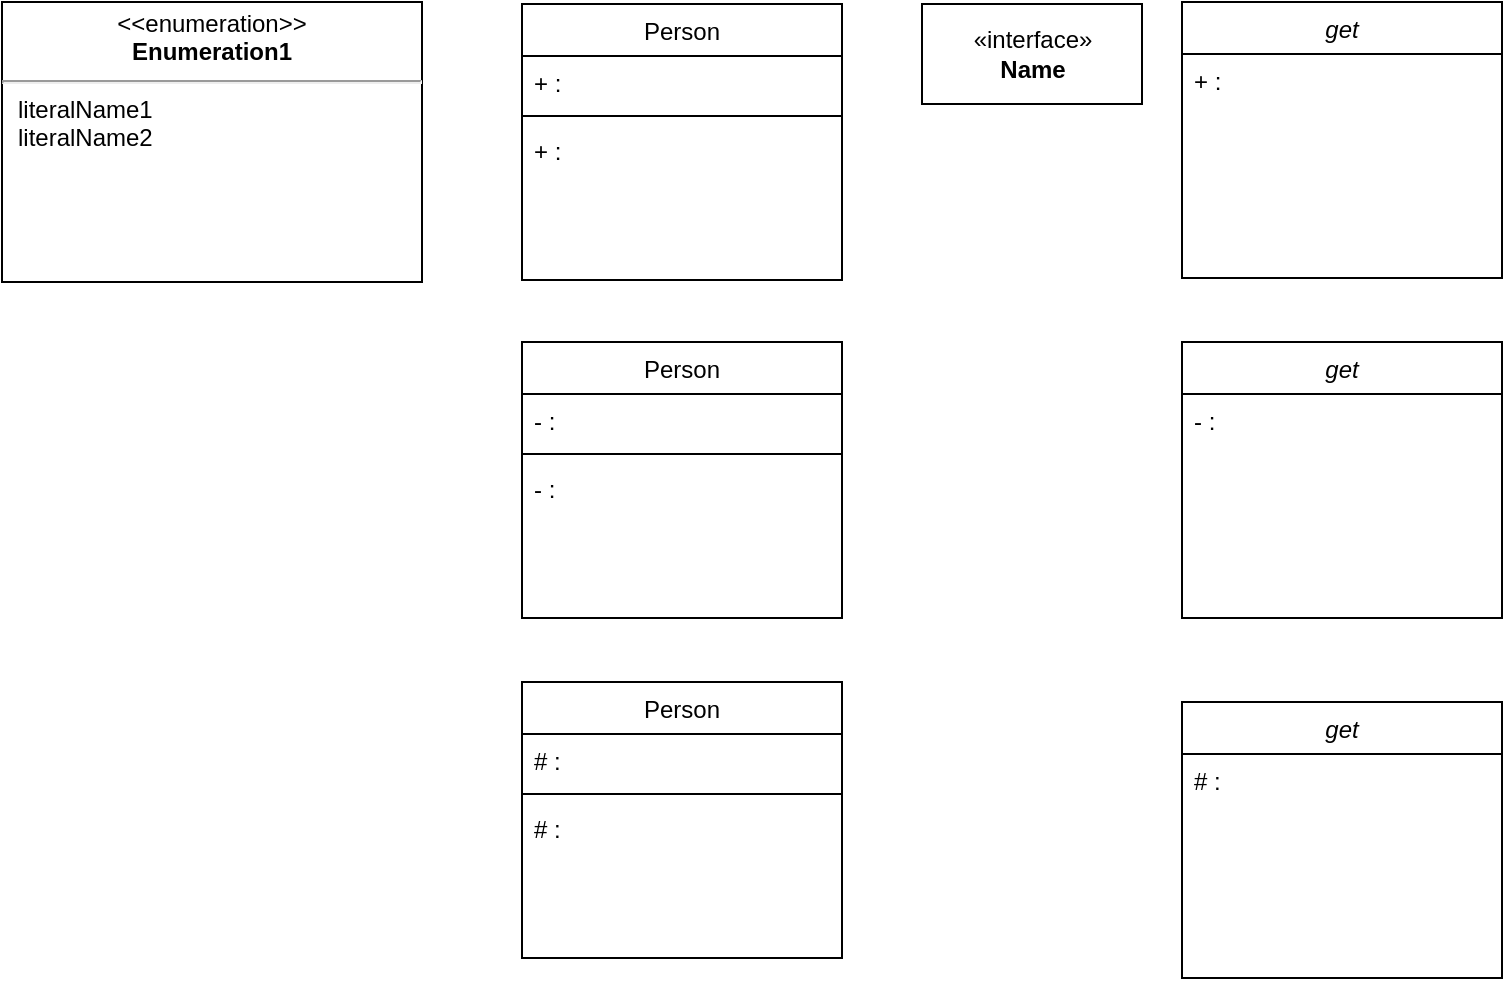 <mxfile version="13.7.3" type="device" pages="2"><diagram id="C5RBs43oDa-KdzZeNtuy" name="Example"><mxGraphModel dx="673" dy="816" grid="1" gridSize="10" guides="1" tooltips="1" connect="1" arrows="1" fold="1" page="1" pageScale="1" pageWidth="827" pageHeight="1169" math="0" shadow="0"><root><mxCell id="WIyWlLk6GJQsqaUBKTNV-0"/><mxCell id="WIyWlLk6GJQsqaUBKTNV-1" parent="WIyWlLk6GJQsqaUBKTNV-0"/><mxCell id="d9RuXKbvFfxmmYWEppd5-0" value="&lt;p style=&quot;margin: 0px ; margin-top: 4px ; text-align: center&quot;&gt;&amp;lt;&amp;lt;enumeration&amp;gt;&amp;gt;&lt;br&gt;&lt;b&gt;Enumeration1&lt;/b&gt;&lt;/p&gt;&lt;hr&gt;&lt;p style=&quot;margin: 0px ; margin-left: 8px ; text-align: left&quot;&gt;literalName1&lt;br&gt;literalName2&lt;/p&gt;&lt;p style=&quot;margin: 0px ; margin-left: 8px ; text-align: left&quot;&gt;&lt;br&gt;&lt;/p&gt;" style="shape=rect;html=1;overflow=fill;whiteSpace=wrap;" vertex="1" parent="WIyWlLk6GJQsqaUBKTNV-1"><mxGeometry x="30" y="110" width="210" height="140" as="geometry"/></mxCell><mxCell id="d9RuXKbvFfxmmYWEppd5-1" value="Person" style="swimlane;fontStyle=0;align=center;verticalAlign=top;childLayout=stackLayout;horizontal=1;startSize=26;horizontalStack=0;resizeParent=1;resizeLast=0;collapsible=1;marginBottom=0;rounded=0;shadow=0;strokeWidth=1;" vertex="1" parent="WIyWlLk6GJQsqaUBKTNV-1"><mxGeometry x="290" y="111" width="160" height="138" as="geometry"><mxRectangle x="230" y="140" width="160" height="26" as="alternateBounds"/></mxGeometry></mxCell><mxCell id="d9RuXKbvFfxmmYWEppd5-2" value="+ :" style="text;align=left;verticalAlign=top;spacingLeft=4;spacingRight=4;overflow=hidden;rotatable=0;points=[[0,0.5],[1,0.5]];portConstraint=eastwest;" vertex="1" parent="d9RuXKbvFfxmmYWEppd5-1"><mxGeometry y="26" width="160" height="26" as="geometry"/></mxCell><mxCell id="d9RuXKbvFfxmmYWEppd5-5" value="" style="line;html=1;strokeWidth=1;align=left;verticalAlign=middle;spacingTop=-1;spacingLeft=3;spacingRight=3;rotatable=0;labelPosition=right;points=[];portConstraint=eastwest;" vertex="1" parent="d9RuXKbvFfxmmYWEppd5-1"><mxGeometry y="52" width="160" height="8" as="geometry"/></mxCell><mxCell id="d9RuXKbvFfxmmYWEppd5-6" value="+ :" style="text;align=left;verticalAlign=top;spacingLeft=4;spacingRight=4;overflow=hidden;rotatable=0;points=[[0,0.5],[1,0.5]];portConstraint=eastwest;" vertex="1" parent="d9RuXKbvFfxmmYWEppd5-1"><mxGeometry y="60" width="160" height="26" as="geometry"/></mxCell><mxCell id="d9RuXKbvFfxmmYWEppd5-7" value="Person" style="swimlane;fontStyle=0;align=center;verticalAlign=top;childLayout=stackLayout;horizontal=1;startSize=26;horizontalStack=0;resizeParent=1;resizeLast=0;collapsible=1;marginBottom=0;rounded=0;shadow=0;strokeWidth=1;" vertex="1" parent="WIyWlLk6GJQsqaUBKTNV-1"><mxGeometry x="290" y="280" width="160" height="138" as="geometry"><mxRectangle x="230" y="140" width="160" height="26" as="alternateBounds"/></mxGeometry></mxCell><mxCell id="d9RuXKbvFfxmmYWEppd5-8" value="- :" style="text;align=left;verticalAlign=top;spacingLeft=4;spacingRight=4;overflow=hidden;rotatable=0;points=[[0,0.5],[1,0.5]];portConstraint=eastwest;" vertex="1" parent="d9RuXKbvFfxmmYWEppd5-7"><mxGeometry y="26" width="160" height="26" as="geometry"/></mxCell><mxCell id="d9RuXKbvFfxmmYWEppd5-9" value="" style="line;html=1;strokeWidth=1;align=left;verticalAlign=middle;spacingTop=-1;spacingLeft=3;spacingRight=3;rotatable=0;labelPosition=right;points=[];portConstraint=eastwest;" vertex="1" parent="d9RuXKbvFfxmmYWEppd5-7"><mxGeometry y="52" width="160" height="8" as="geometry"/></mxCell><mxCell id="d9RuXKbvFfxmmYWEppd5-10" value="- :" style="text;align=left;verticalAlign=top;spacingLeft=4;spacingRight=4;overflow=hidden;rotatable=0;points=[[0,0.5],[1,0.5]];portConstraint=eastwest;" vertex="1" parent="d9RuXKbvFfxmmYWEppd5-7"><mxGeometry y="60" width="160" height="26" as="geometry"/></mxCell><mxCell id="d9RuXKbvFfxmmYWEppd5-11" value="Person" style="swimlane;fontStyle=0;align=center;verticalAlign=top;childLayout=stackLayout;horizontal=1;startSize=26;horizontalStack=0;resizeParent=1;resizeLast=0;collapsible=1;marginBottom=0;rounded=0;shadow=0;strokeWidth=1;" vertex="1" parent="WIyWlLk6GJQsqaUBKTNV-1"><mxGeometry x="290" y="450" width="160" height="138" as="geometry"><mxRectangle x="230" y="140" width="160" height="26" as="alternateBounds"/></mxGeometry></mxCell><mxCell id="d9RuXKbvFfxmmYWEppd5-12" value="# :" style="text;align=left;verticalAlign=top;spacingLeft=4;spacingRight=4;overflow=hidden;rotatable=0;points=[[0,0.5],[1,0.5]];portConstraint=eastwest;" vertex="1" parent="d9RuXKbvFfxmmYWEppd5-11"><mxGeometry y="26" width="160" height="26" as="geometry"/></mxCell><mxCell id="d9RuXKbvFfxmmYWEppd5-13" value="" style="line;html=1;strokeWidth=1;align=left;verticalAlign=middle;spacingTop=-1;spacingLeft=3;spacingRight=3;rotatable=0;labelPosition=right;points=[];portConstraint=eastwest;" vertex="1" parent="d9RuXKbvFfxmmYWEppd5-11"><mxGeometry y="52" width="160" height="8" as="geometry"/></mxCell><mxCell id="d9RuXKbvFfxmmYWEppd5-14" value="# :" style="text;align=left;verticalAlign=top;spacingLeft=4;spacingRight=4;overflow=hidden;rotatable=0;points=[[0,0.5],[1,0.5]];portConstraint=eastwest;" vertex="1" parent="d9RuXKbvFfxmmYWEppd5-11"><mxGeometry y="60" width="160" height="26" as="geometry"/></mxCell><mxCell id="d9RuXKbvFfxmmYWEppd5-19" value="&amp;laquo;interface&amp;raquo;&lt;br&gt;&lt;b&gt;Name&lt;/b&gt;" style="html=1;" vertex="1" parent="WIyWlLk6GJQsqaUBKTNV-1"><mxGeometry x="490" y="111" width="110" height="50" as="geometry"/></mxCell><mxCell id="d9RuXKbvFfxmmYWEppd5-15" value="get" style="swimlane;fontStyle=2;align=center;verticalAlign=top;childLayout=stackLayout;horizontal=1;startSize=26;horizontalStack=0;resizeParent=1;resizeLast=0;collapsible=1;marginBottom=0;rounded=0;shadow=0;strokeWidth=1;" vertex="1" parent="WIyWlLk6GJQsqaUBKTNV-1"><mxGeometry x="620" y="110" width="160" height="138" as="geometry"><mxRectangle x="230" y="140" width="160" height="26" as="alternateBounds"/></mxGeometry></mxCell><mxCell id="d9RuXKbvFfxmmYWEppd5-18" value="+ :" style="text;align=left;verticalAlign=top;spacingLeft=4;spacingRight=4;overflow=hidden;rotatable=0;points=[[0,0.5],[1,0.5]];portConstraint=eastwest;" vertex="1" parent="d9RuXKbvFfxmmYWEppd5-15"><mxGeometry y="26" width="160" height="26" as="geometry"/></mxCell><mxCell id="d9RuXKbvFfxmmYWEppd5-21" value="get" style="swimlane;fontStyle=2;align=center;verticalAlign=top;childLayout=stackLayout;horizontal=1;startSize=26;horizontalStack=0;resizeParent=1;resizeLast=0;collapsible=1;marginBottom=0;rounded=0;shadow=0;strokeWidth=1;" vertex="1" parent="WIyWlLk6GJQsqaUBKTNV-1"><mxGeometry x="620" y="280" width="160" height="138" as="geometry"><mxRectangle x="230" y="140" width="160" height="26" as="alternateBounds"/></mxGeometry></mxCell><mxCell id="d9RuXKbvFfxmmYWEppd5-22" value="- :" style="text;align=left;verticalAlign=top;spacingLeft=4;spacingRight=4;overflow=hidden;rotatable=0;points=[[0,0.5],[1,0.5]];portConstraint=eastwest;" vertex="1" parent="d9RuXKbvFfxmmYWEppd5-21"><mxGeometry y="26" width="160" height="26" as="geometry"/></mxCell><mxCell id="d9RuXKbvFfxmmYWEppd5-23" value="get" style="swimlane;fontStyle=2;align=center;verticalAlign=top;childLayout=stackLayout;horizontal=1;startSize=26;horizontalStack=0;resizeParent=1;resizeLast=0;collapsible=1;marginBottom=0;rounded=0;shadow=0;strokeWidth=1;" vertex="1" parent="WIyWlLk6GJQsqaUBKTNV-1"><mxGeometry x="620" y="460" width="160" height="138" as="geometry"><mxRectangle x="230" y="140" width="160" height="26" as="alternateBounds"/></mxGeometry></mxCell><mxCell id="d9RuXKbvFfxmmYWEppd5-24" value="# :" style="text;align=left;verticalAlign=top;spacingLeft=4;spacingRight=4;overflow=hidden;rotatable=0;points=[[0,0.5],[1,0.5]];portConstraint=eastwest;" vertex="1" parent="d9RuXKbvFfxmmYWEppd5-23"><mxGeometry y="26" width="160" height="26" as="geometry"/></mxCell></root></mxGraphModel></diagram><diagram id="TQHxh_qYXJ_H7nWLCz1d" name="PA"><mxGraphModel dx="673" dy="816" grid="1" gridSize="10" guides="1" tooltips="1" connect="1" arrows="1" fold="1" page="1" pageScale="1" pageWidth="850" pageHeight="1100" math="0" shadow="0"><root><mxCell id="khc2sMcQ8oSr-ZdJrkYm-0"/><mxCell id="khc2sMcQ8oSr-ZdJrkYm-1" parent="khc2sMcQ8oSr-ZdJrkYm-0"/><mxCell id="Cx1RaYRWC_E-6wMWl66i-0" value="&lt;p style=&quot;margin: 0px ; margin-top: 4px ; text-align: center&quot;&gt;&amp;lt;&amp;lt;enumeration&amp;gt;&amp;gt;&lt;br&gt;&lt;span style=&quot;text-align: left&quot;&gt;GameType&lt;/span&gt;&lt;br&gt;&lt;/p&gt;&lt;hr&gt;&lt;p style=&quot;margin: 0px ; margin-left: 8px ; text-align: left&quot;&gt;PUZZLE&lt;br&gt;&lt;/p&gt;&lt;p style=&quot;margin: 0px ; margin-left: 8px ; text-align: left&quot;&gt;STORYTELLING&lt;/p&gt;&lt;p style=&quot;margin: 0px ; margin-left: 8px ; text-align: left&quot;&gt;CARDGAME&lt;/p&gt;" style="shape=rect;html=1;overflow=fill;whiteSpace=wrap;" vertex="1" parent="khc2sMcQ8oSr-ZdJrkYm-1"><mxGeometry x="30" y="290" width="210" height="140" as="geometry"/></mxCell><mxCell id="Cx1RaYRWC_E-6wMWl66i-1" value="&lt;p style=&quot;margin: 0px ; margin-top: 4px ; text-align: center&quot;&gt;&amp;lt;&amp;lt;enumeration&amp;gt;&amp;gt;&lt;br&gt;&lt;span style=&quot;text-align: left&quot;&gt;GameCon&lt;/span&gt;&lt;span style=&quot;text-align: left&quot;&gt;plexity&lt;/span&gt;&lt;/p&gt;&lt;div style=&quot;text-align: left&quot;&gt;&lt;span&gt;&lt;br&gt;&lt;/span&gt;&lt;/div&gt;&lt;p style=&quot;margin: 0px ; margin-left: 8px ; text-align: left&quot;&gt;HARD&lt;/p&gt;&lt;p style=&quot;margin: 0px ; margin-left: 8px ; text-align: left&quot;&gt;NEDIUN&lt;/p&gt;&lt;p style=&quot;margin: 0px ; margin-left: 8px ; text-align: left&quot;&gt;EASY&lt;/p&gt;&lt;p style=&quot;margin: 0px ; margin-left: 8px ; text-align: left&quot;&gt;&lt;br&gt;&lt;/p&gt;" style="shape=rect;html=1;overflow=fill;whiteSpace=wrap;" vertex="1" parent="khc2sMcQ8oSr-ZdJrkYm-1"><mxGeometry x="620" y="290" width="210" height="140" as="geometry"/></mxCell><mxCell id="_tNPrlMLQoCbg84bMjDb-0" value="Pub" style="swimlane;fontStyle=0;align=center;verticalAlign=top;childLayout=stackLayout;horizontal=1;startSize=26;horizontalStack=0;resizeParent=1;resizeLast=0;collapsible=1;marginBottom=0;rounded=0;shadow=0;strokeWidth=1;" vertex="1" parent="khc2sMcQ8oSr-ZdJrkYm-1"><mxGeometry x="290" y="60" width="290" height="138" as="geometry"><mxRectangle x="230" y="140" width="160" height="26" as="alternateBounds"/></mxGeometry></mxCell><mxCell id="_tNPrlMLQoCbg84bMjDb-1" value="- ganes: Set&lt;Gane&gt;" style="text;align=left;verticalAlign=top;spacingLeft=4;spacingRight=4;overflow=hidden;rotatable=0;points=[[0,0.5],[1,0.5]];portConstraint=eastwest;" vertex="1" parent="_tNPrlMLQoCbg84bMjDb-0"><mxGeometry y="26" width="290" height="26" as="geometry"/></mxCell><mxCell id="_tNPrlMLQoCbg84bMjDb-2" value="" style="line;html=1;strokeWidth=1;align=left;verticalAlign=middle;spacingTop=-1;spacingLeft=3;spacingRight=3;rotatable=0;labelPosition=right;points=[];portConstraint=eastwest;" vertex="1" parent="_tNPrlMLQoCbg84bMjDb-0"><mxGeometry y="52" width="290" height="8" as="geometry"/></mxCell><mxCell id="_tNPrlMLQoCbg84bMjDb-3" value="- isThereAStoryTellingGane(): Boolean" style="text;align=left;verticalAlign=top;spacingLeft=4;spacingRight=4;overflow=hidden;rotatable=0;points=[[0,0.5],[1,0.5]];portConstraint=eastwest;" vertex="1" parent="_tNPrlMLQoCbg84bMjDb-0"><mxGeometry y="60" width="290" height="26" as="geometry"/></mxCell><mxCell id="_tNPrlMLQoCbg84bMjDb-4" value="Game" style="swimlane;fontStyle=0;align=center;verticalAlign=top;childLayout=stackLayout;horizontal=1;startSize=26;horizontalStack=0;resizeParent=1;resizeLast=0;collapsible=1;marginBottom=0;rounded=0;shadow=0;strokeWidth=1;" vertex="1" parent="khc2sMcQ8oSr-ZdJrkYm-1"><mxGeometry x="345" y="290" width="180" height="180" as="geometry"><mxRectangle x="230" y="140" width="160" height="26" as="alternateBounds"/></mxGeometry></mxCell><mxCell id="_tNPrlMLQoCbg84bMjDb-5" value="- type: GameType&#10;- time: int&#10;- complexity: GameConplexity&#10;- nin: int&#10;- nax: int&#10;- isAvailable: Boolean" style="text;align=left;verticalAlign=top;spacingLeft=4;spacingRight=4;overflow=hidden;rotatable=0;points=[[0,0.5],[1,0.5]];portConstraint=eastwest;" vertex="1" parent="_tNPrlMLQoCbg84bMjDb-4"><mxGeometry y="26" width="180" height="94" as="geometry"/></mxCell><mxCell id="_tNPrlMLQoCbg84bMjDb-6" value="" style="line;html=1;strokeWidth=1;align=left;verticalAlign=middle;spacingTop=-1;spacingLeft=3;spacingRight=3;rotatable=0;labelPosition=right;points=[];portConstraint=eastwest;" vertex="1" parent="_tNPrlMLQoCbg84bMjDb-4"><mxGeometry y="120" width="180" height="8" as="geometry"/></mxCell><mxCell id="Cx1RaYRWC_E-6wMWl66i-8" value="" style="endArrow=none;html=1;entryX=-0.011;entryY=0.585;entryDx=0;entryDy=0;entryPerimeter=0;exitX=1.014;exitY=0.571;exitDx=0;exitDy=0;exitPerimeter=0;" edge="1" parent="khc2sMcQ8oSr-ZdJrkYm-1" source="Cx1RaYRWC_E-6wMWl66i-0" target="_tNPrlMLQoCbg84bMjDb-5"><mxGeometry width="50" height="50" relative="1" as="geometry"><mxPoint x="430" y="440" as="sourcePoint"/><mxPoint x="480" y="390" as="targetPoint"/></mxGeometry></mxCell><mxCell id="Cx1RaYRWC_E-6wMWl66i-9" value="" style="endArrow=none;html=1;exitX=1.014;exitY=0.571;exitDx=0;exitDy=0;exitPerimeter=0;entryX=-0.01;entryY=0.593;entryDx=0;entryDy=0;entryPerimeter=0;" edge="1" parent="khc2sMcQ8oSr-ZdJrkYm-1" target="Cx1RaYRWC_E-6wMWl66i-1"><mxGeometry width="50" height="50" relative="1" as="geometry"><mxPoint x="525" y="370.0" as="sourcePoint"/><mxPoint x="610" y="371" as="targetPoint"/></mxGeometry></mxCell><mxCell id="Cx1RaYRWC_E-6wMWl66i-10" value="" style="endArrow=classic;html=1;exitX=0.5;exitY=0;exitDx=0;exitDy=0;" edge="1" parent="khc2sMcQ8oSr-ZdJrkYm-1" source="_tNPrlMLQoCbg84bMjDb-4"><mxGeometry width="50" height="50" relative="1" as="geometry"><mxPoint x="430" y="280" as="sourcePoint"/><mxPoint x="430" y="200" as="targetPoint"/></mxGeometry></mxCell></root></mxGraphModel></diagram></mxfile>